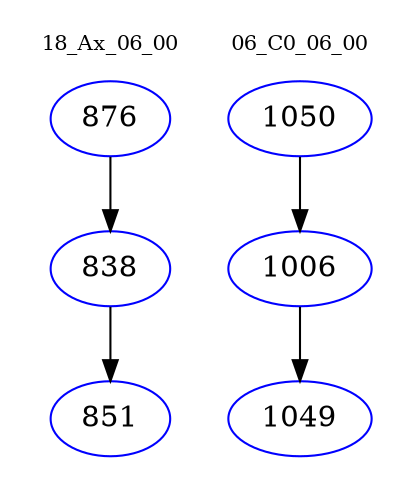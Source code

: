 digraph{
subgraph cluster_0 {
color = white
label = "18_Ax_06_00";
fontsize=10;
T0_876 [label="876", color="blue"]
T0_876 -> T0_838 [color="black"]
T0_838 [label="838", color="blue"]
T0_838 -> T0_851 [color="black"]
T0_851 [label="851", color="blue"]
}
subgraph cluster_1 {
color = white
label = "06_C0_06_00";
fontsize=10;
T1_1050 [label="1050", color="blue"]
T1_1050 -> T1_1006 [color="black"]
T1_1006 [label="1006", color="blue"]
T1_1006 -> T1_1049 [color="black"]
T1_1049 [label="1049", color="blue"]
}
}
